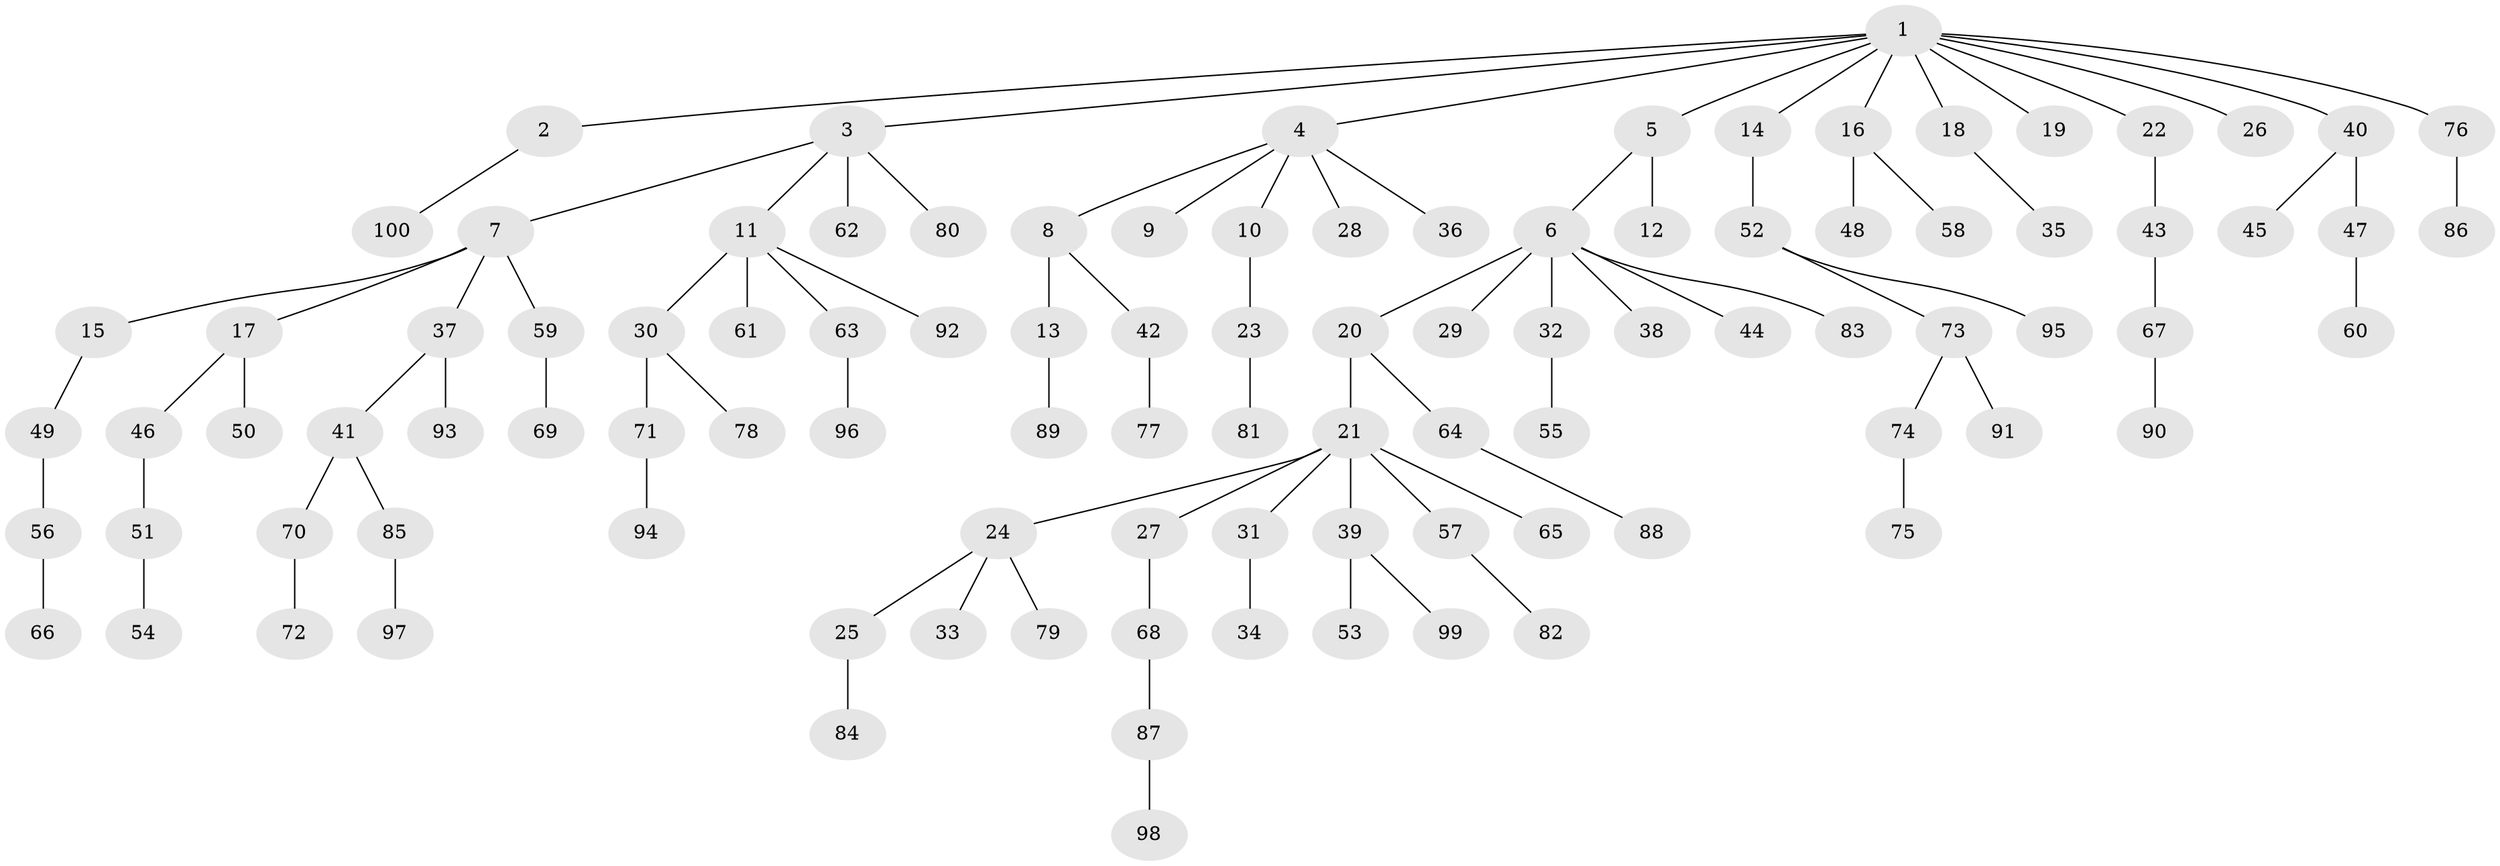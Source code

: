 // Generated by graph-tools (version 1.1) at 2025/38/02/21/25 10:38:55]
// undirected, 100 vertices, 99 edges
graph export_dot {
graph [start="1"]
  node [color=gray90,style=filled];
  1;
  2;
  3;
  4;
  5;
  6;
  7;
  8;
  9;
  10;
  11;
  12;
  13;
  14;
  15;
  16;
  17;
  18;
  19;
  20;
  21;
  22;
  23;
  24;
  25;
  26;
  27;
  28;
  29;
  30;
  31;
  32;
  33;
  34;
  35;
  36;
  37;
  38;
  39;
  40;
  41;
  42;
  43;
  44;
  45;
  46;
  47;
  48;
  49;
  50;
  51;
  52;
  53;
  54;
  55;
  56;
  57;
  58;
  59;
  60;
  61;
  62;
  63;
  64;
  65;
  66;
  67;
  68;
  69;
  70;
  71;
  72;
  73;
  74;
  75;
  76;
  77;
  78;
  79;
  80;
  81;
  82;
  83;
  84;
  85;
  86;
  87;
  88;
  89;
  90;
  91;
  92;
  93;
  94;
  95;
  96;
  97;
  98;
  99;
  100;
  1 -- 2;
  1 -- 3;
  1 -- 4;
  1 -- 5;
  1 -- 14;
  1 -- 16;
  1 -- 18;
  1 -- 19;
  1 -- 22;
  1 -- 26;
  1 -- 40;
  1 -- 76;
  2 -- 100;
  3 -- 7;
  3 -- 11;
  3 -- 62;
  3 -- 80;
  4 -- 8;
  4 -- 9;
  4 -- 10;
  4 -- 28;
  4 -- 36;
  5 -- 6;
  5 -- 12;
  6 -- 20;
  6 -- 29;
  6 -- 32;
  6 -- 38;
  6 -- 44;
  6 -- 83;
  7 -- 15;
  7 -- 17;
  7 -- 37;
  7 -- 59;
  8 -- 13;
  8 -- 42;
  10 -- 23;
  11 -- 30;
  11 -- 61;
  11 -- 63;
  11 -- 92;
  13 -- 89;
  14 -- 52;
  15 -- 49;
  16 -- 48;
  16 -- 58;
  17 -- 46;
  17 -- 50;
  18 -- 35;
  20 -- 21;
  20 -- 64;
  21 -- 24;
  21 -- 27;
  21 -- 31;
  21 -- 39;
  21 -- 57;
  21 -- 65;
  22 -- 43;
  23 -- 81;
  24 -- 25;
  24 -- 33;
  24 -- 79;
  25 -- 84;
  27 -- 68;
  30 -- 71;
  30 -- 78;
  31 -- 34;
  32 -- 55;
  37 -- 41;
  37 -- 93;
  39 -- 53;
  39 -- 99;
  40 -- 45;
  40 -- 47;
  41 -- 70;
  41 -- 85;
  42 -- 77;
  43 -- 67;
  46 -- 51;
  47 -- 60;
  49 -- 56;
  51 -- 54;
  52 -- 73;
  52 -- 95;
  56 -- 66;
  57 -- 82;
  59 -- 69;
  63 -- 96;
  64 -- 88;
  67 -- 90;
  68 -- 87;
  70 -- 72;
  71 -- 94;
  73 -- 74;
  73 -- 91;
  74 -- 75;
  76 -- 86;
  85 -- 97;
  87 -- 98;
}
